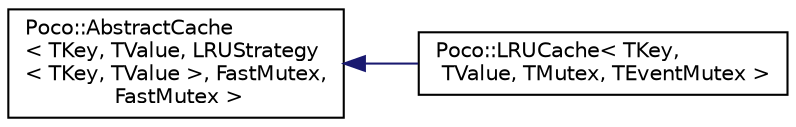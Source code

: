 digraph "Graphical Class Hierarchy"
{
 // LATEX_PDF_SIZE
  edge [fontname="Helvetica",fontsize="10",labelfontname="Helvetica",labelfontsize="10"];
  node [fontname="Helvetica",fontsize="10",shape=record];
  rankdir="LR";
  Node0 [label="Poco::AbstractCache\l\< TKey, TValue, LRUStrategy\l\< TKey, TValue \>, FastMutex,\l FastMutex \>",height=0.2,width=0.4,color="black", fillcolor="white", style="filled",URL="$classPoco_1_1AbstractCache.html",tooltip=" "];
  Node0 -> Node1 [dir="back",color="midnightblue",fontsize="10",style="solid",fontname="Helvetica"];
  Node1 [label="Poco::LRUCache\< TKey,\l TValue, TMutex, TEventMutex \>",height=0.2,width=0.4,color="black", fillcolor="white", style="filled",URL="$classPoco_1_1LRUCache.html",tooltip="An LRUCache implements Least Recently Used caching. The default size for a cache is 1024 entries."];
}
